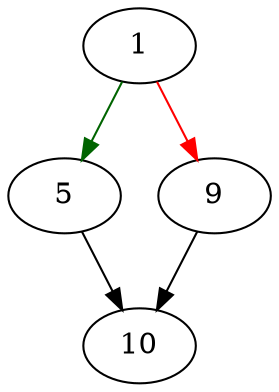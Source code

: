 strict digraph "sqlite3_msize" {
	// Node definitions.
	1 [entry=true];
	5;
	9;
	10;

	// Edge definitions.
	1 -> 5 [
		color=darkgreen
		cond=true
	];
	1 -> 9 [
		color=red
		cond=false
	];
	5 -> 10;
	9 -> 10;
}